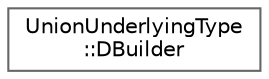 digraph "Graphical Class Hierarchy"
{
 // LATEX_PDF_SIZE
  bgcolor="transparent";
  edge [fontname=Helvetica,fontsize=10,labelfontname=Helvetica,labelfontsize=10];
  node [fontname=Helvetica,fontsize=10,shape=box,height=0.2,width=0.4];
  rankdir="LR";
  Node0 [id="Node000000",label="UnionUnderlyingType\l::DBuilder",height=0.2,width=0.4,color="grey40", fillcolor="white", style="filled",URL="$structUnionUnderlyingType_1_1DBuilder.html",tooltip=" "];
}
